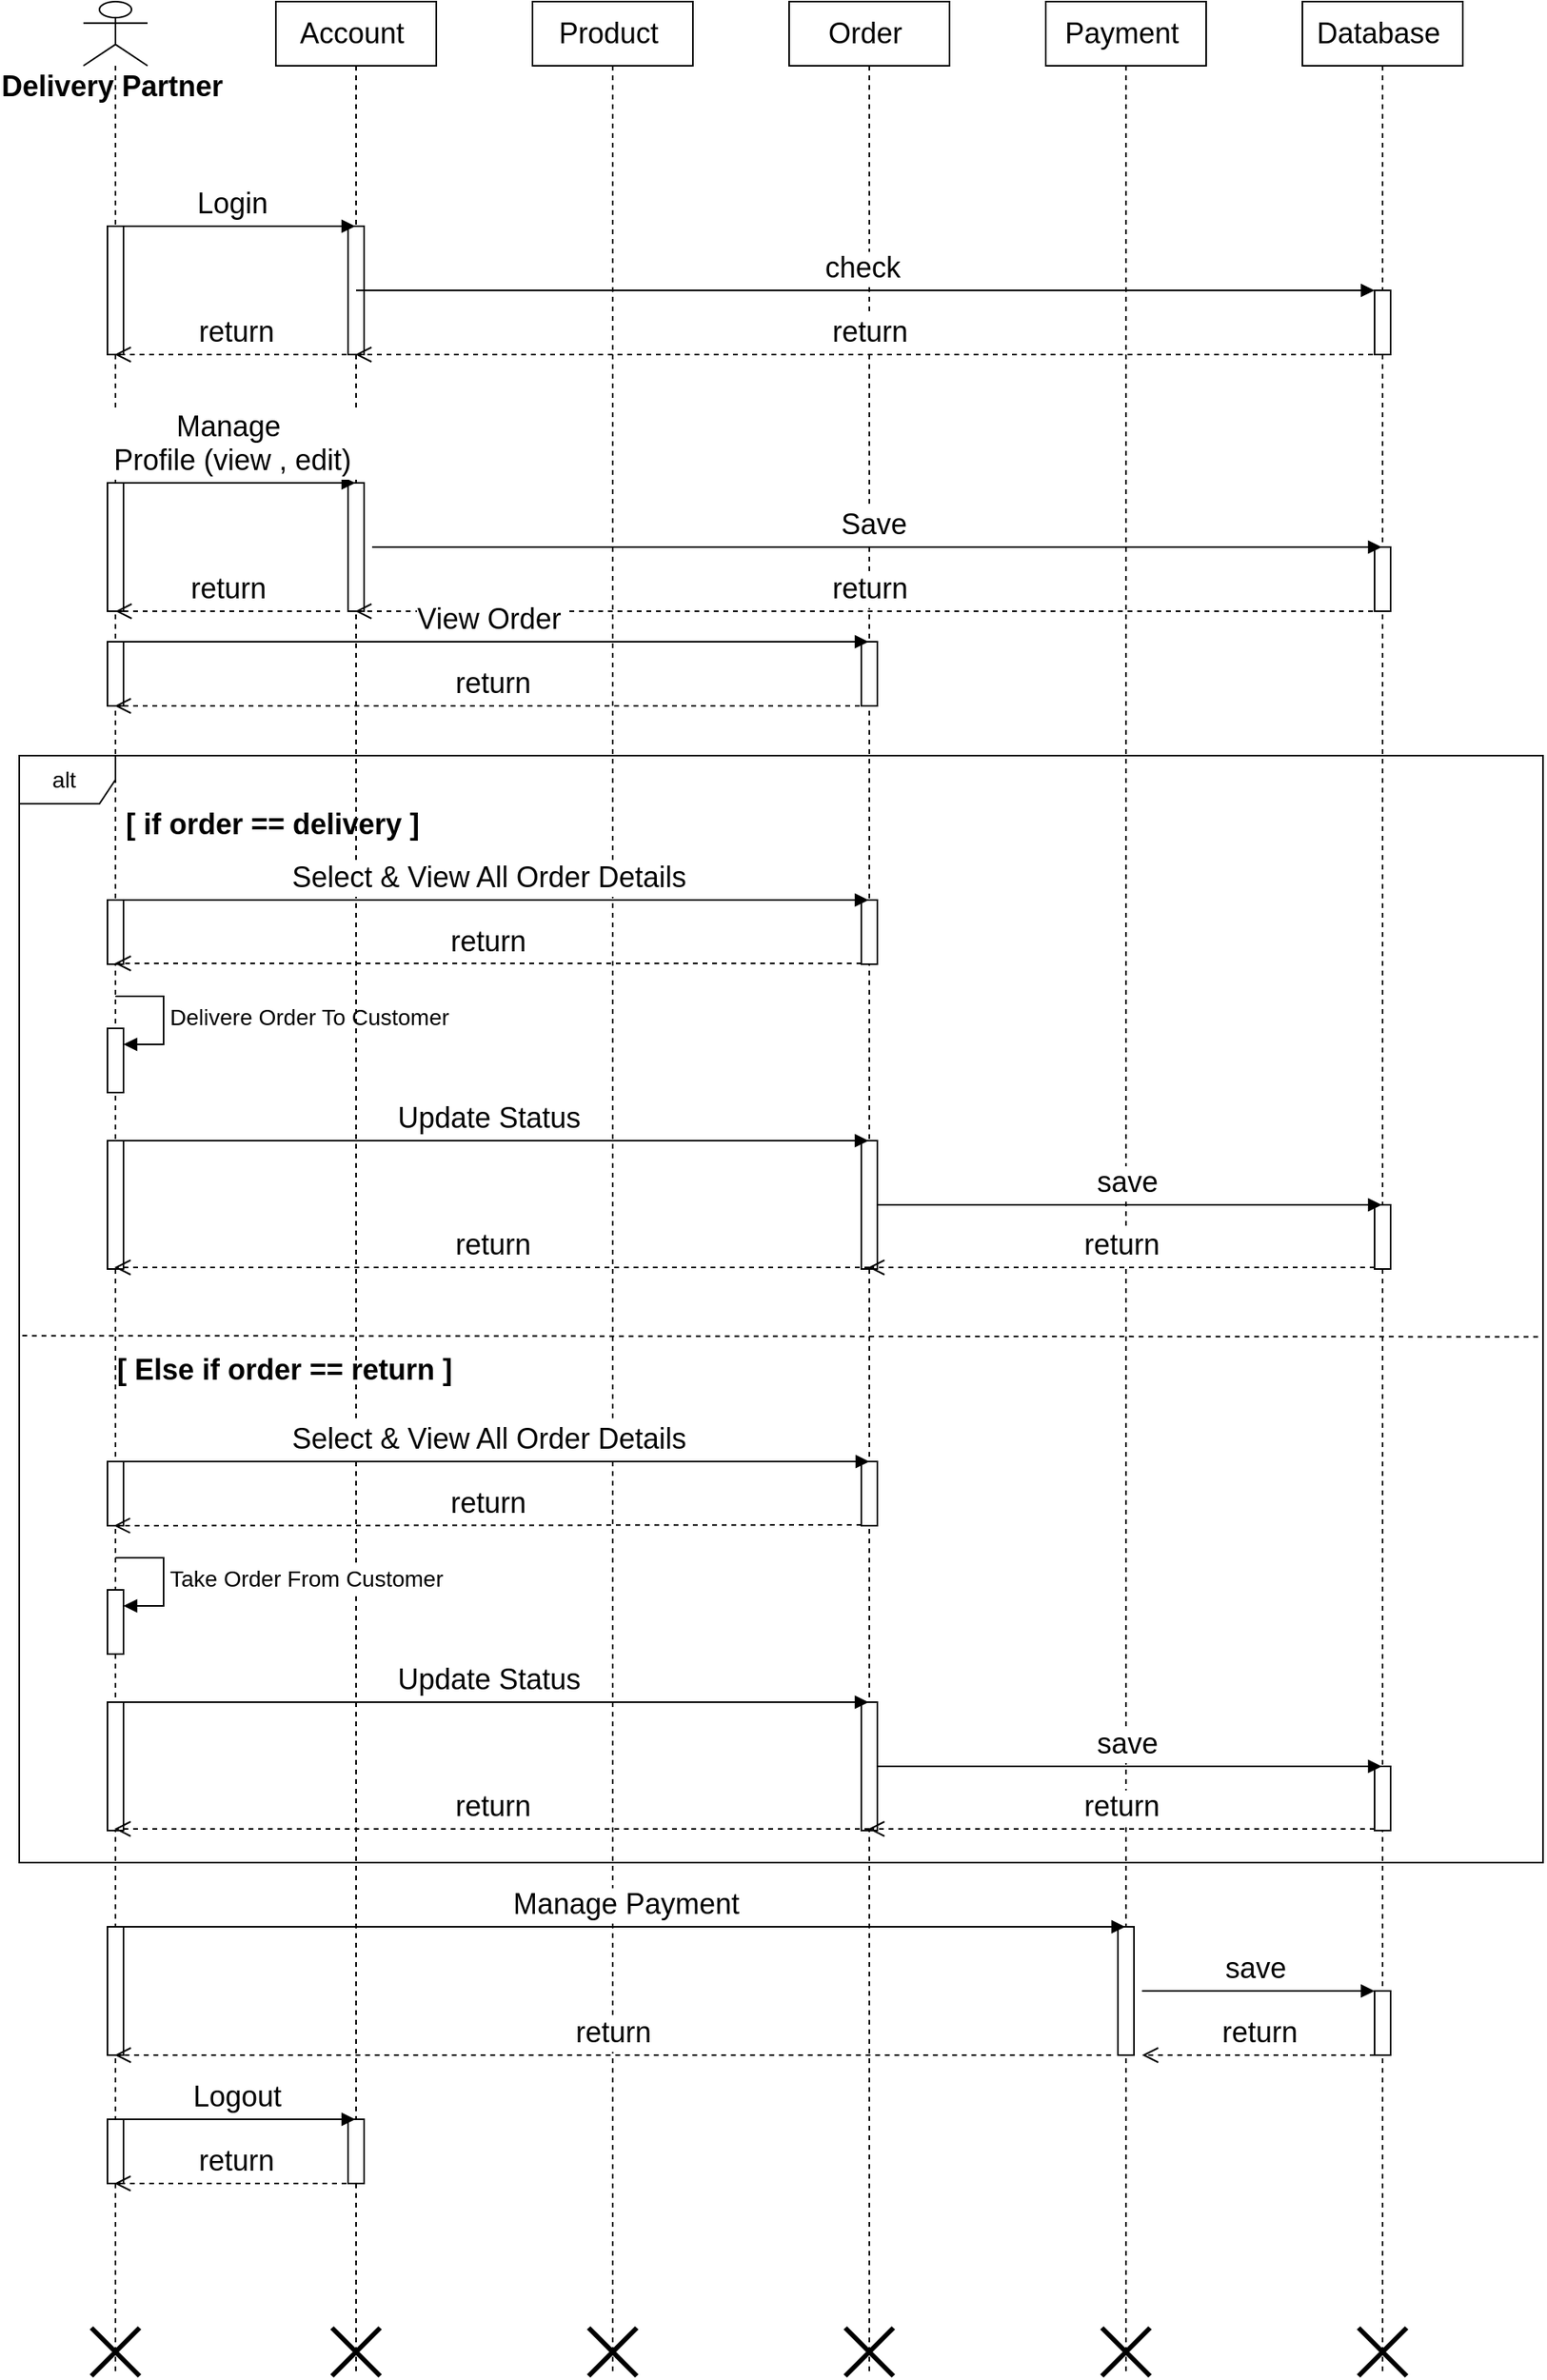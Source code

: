 <mxfile version="24.7.8">
  <diagram name="Page-1" id="2YBvvXClWsGukQMizWep">
    <mxGraphModel dx="940" dy="-635" grid="1" gridSize="10" guides="1" tooltips="1" connect="0" arrows="1" fold="1" page="1" pageScale="1" pageWidth="850" pageHeight="1100" math="0" shadow="0">
      <root>
        <mxCell id="0" />
        <mxCell id="1" parent="0" />
        <mxCell id="amSEo4hXyYTzLOw1Lmv3-1" value="" style="shape=umlLifeline;perimeter=lifelinePerimeter;whiteSpace=wrap;html=1;container=1;dropTarget=0;collapsible=0;recursiveResize=0;outlineConnect=0;portConstraint=eastwest;newEdgeStyle={&quot;curved&quot;:0,&quot;rounded&quot;:0};participant=umlActor;" parent="1" vertex="1">
          <mxGeometry x="200" y="1760" width="40" height="1480" as="geometry" />
        </mxCell>
        <mxCell id="amSEo4hXyYTzLOw1Lmv3-7" value="" style="html=1;points=[[0,0,0,0,5],[0,1,0,0,-5],[1,0,0,0,5],[1,1,0,0,-5]];perimeter=orthogonalPerimeter;outlineConnect=0;targetShapes=umlLifeline;portConstraint=eastwest;newEdgeStyle={&quot;curved&quot;:0,&quot;rounded&quot;:0};" parent="amSEo4hXyYTzLOw1Lmv3-1" vertex="1">
          <mxGeometry x="15" y="140" width="10" height="80" as="geometry" />
        </mxCell>
        <mxCell id="amSEo4hXyYTzLOw1Lmv3-15" value="" style="html=1;points=[[0,0,0,0,5],[0,1,0,0,-5],[1,0,0,0,5],[1,1,0,0,-5]];perimeter=orthogonalPerimeter;outlineConnect=0;targetShapes=umlLifeline;portConstraint=eastwest;newEdgeStyle={&quot;curved&quot;:0,&quot;rounded&quot;:0};" parent="amSEo4hXyYTzLOw1Lmv3-1" vertex="1">
          <mxGeometry x="15" y="300" width="10" height="80" as="geometry" />
        </mxCell>
        <mxCell id="amSEo4hXyYTzLOw1Lmv3-22" value="" style="html=1;points=[[0,0,0,0,5],[0,1,0,0,-5],[1,0,0,0,5],[1,1,0,0,-5]];perimeter=orthogonalPerimeter;outlineConnect=0;targetShapes=umlLifeline;portConstraint=eastwest;newEdgeStyle={&quot;curved&quot;:0,&quot;rounded&quot;:0};" parent="amSEo4hXyYTzLOw1Lmv3-1" vertex="1">
          <mxGeometry x="15" y="399" width="10" height="40" as="geometry" />
        </mxCell>
        <mxCell id="amSEo4hXyYTzLOw1Lmv3-65" value="" style="html=1;points=[[0,0,0,0,5],[0,1,0,0,-5],[1,0,0,0,5],[1,1,0,0,-5]];perimeter=orthogonalPerimeter;outlineConnect=0;targetShapes=umlLifeline;portConstraint=eastwest;newEdgeStyle={&quot;curved&quot;:0,&quot;rounded&quot;:0};" parent="amSEo4hXyYTzLOw1Lmv3-1" vertex="1">
          <mxGeometry x="15" y="1320" width="10" height="40" as="geometry" />
        </mxCell>
        <mxCell id="lRN7ubWciYfzkNExa4QX-1" value="" style="html=1;points=[[0,0,0,0,5],[0,1,0,0,-5],[1,0,0,0,5],[1,1,0,0,-5]];perimeter=orthogonalPerimeter;outlineConnect=0;targetShapes=umlLifeline;portConstraint=eastwest;newEdgeStyle={&quot;curved&quot;:0,&quot;rounded&quot;:0};" parent="amSEo4hXyYTzLOw1Lmv3-1" vertex="1">
          <mxGeometry x="15" y="640" width="10" height="40" as="geometry" />
        </mxCell>
        <mxCell id="lRN7ubWciYfzkNExa4QX-2" value="&lt;font style=&quot;font-size: 14px;&quot;&gt;Delivere Order To Customer&lt;/font&gt;" style="html=1;align=left;spacingLeft=2;endArrow=block;rounded=0;edgeStyle=orthogonalEdgeStyle;curved=0;rounded=0;" parent="amSEo4hXyYTzLOw1Lmv3-1" target="lRN7ubWciYfzkNExa4QX-1" edge="1">
          <mxGeometry relative="1" as="geometry">
            <mxPoint x="20" y="620" as="sourcePoint" />
            <Array as="points">
              <mxPoint x="50" y="650" />
            </Array>
          </mxGeometry>
        </mxCell>
        <mxCell id="lRN7ubWciYfzkNExa4QX-16" value="" style="html=1;points=[[0,0,0,0,5],[0,1,0,0,-5],[1,0,0,0,5],[1,1,0,0,-5]];perimeter=orthogonalPerimeter;outlineConnect=0;targetShapes=umlLifeline;portConstraint=eastwest;newEdgeStyle={&quot;curved&quot;:0,&quot;rounded&quot;:0};" parent="amSEo4hXyYTzLOw1Lmv3-1" vertex="1">
          <mxGeometry x="15" y="1200" width="10" height="80" as="geometry" />
        </mxCell>
        <mxCell id="xbSSwg6umK7tp9owO591-1" value="" style="shape=umlDestroy;whiteSpace=wrap;html=1;strokeWidth=3;targetShapes=umlLifeline;" vertex="1" parent="amSEo4hXyYTzLOw1Lmv3-1">
          <mxGeometry x="5" y="1450" width="30" height="30" as="geometry" />
        </mxCell>
        <mxCell id="amSEo4hXyYTzLOw1Lmv3-2" value="&lt;font style=&quot;font-size: 18px;&quot;&gt;Account&amp;nbsp;&lt;/font&gt;" style="shape=umlLifeline;perimeter=lifelinePerimeter;whiteSpace=wrap;html=1;container=1;dropTarget=0;collapsible=0;recursiveResize=0;outlineConnect=0;portConstraint=eastwest;newEdgeStyle={&quot;curved&quot;:0,&quot;rounded&quot;:0};" parent="1" vertex="1">
          <mxGeometry x="320" y="1760" width="100" height="1480" as="geometry" />
        </mxCell>
        <mxCell id="amSEo4hXyYTzLOw1Lmv3-9" value="" style="html=1;points=[[0,0,0,0,5],[0,1,0,0,-5],[1,0,0,0,5],[1,1,0,0,-5]];perimeter=orthogonalPerimeter;outlineConnect=0;targetShapes=umlLifeline;portConstraint=eastwest;newEdgeStyle={&quot;curved&quot;:0,&quot;rounded&quot;:0};" parent="amSEo4hXyYTzLOw1Lmv3-2" vertex="1">
          <mxGeometry x="45" y="140" width="10" height="80" as="geometry" />
        </mxCell>
        <mxCell id="amSEo4hXyYTzLOw1Lmv3-16" value="" style="html=1;points=[[0,0,0,0,5],[0,1,0,0,-5],[1,0,0,0,5],[1,1,0,0,-5]];perimeter=orthogonalPerimeter;outlineConnect=0;targetShapes=umlLifeline;portConstraint=eastwest;newEdgeStyle={&quot;curved&quot;:0,&quot;rounded&quot;:0};" parent="amSEo4hXyYTzLOw1Lmv3-2" vertex="1">
          <mxGeometry x="45" y="300" width="10" height="80" as="geometry" />
        </mxCell>
        <mxCell id="amSEo4hXyYTzLOw1Lmv3-66" value="" style="html=1;points=[[0,0,0,0,5],[0,1,0,0,-5],[1,0,0,0,5],[1,1,0,0,-5]];perimeter=orthogonalPerimeter;outlineConnect=0;targetShapes=umlLifeline;portConstraint=eastwest;newEdgeStyle={&quot;curved&quot;:0,&quot;rounded&quot;:0};" parent="amSEo4hXyYTzLOw1Lmv3-2" vertex="1">
          <mxGeometry x="45" y="1320" width="10" height="40" as="geometry" />
        </mxCell>
        <mxCell id="xbSSwg6umK7tp9owO591-2" value="" style="shape=umlDestroy;whiteSpace=wrap;html=1;strokeWidth=3;targetShapes=umlLifeline;" vertex="1" parent="amSEo4hXyYTzLOw1Lmv3-2">
          <mxGeometry x="35" y="1450" width="30" height="30" as="geometry" />
        </mxCell>
        <mxCell id="amSEo4hXyYTzLOw1Lmv3-3" value="&lt;font style=&quot;font-size: 18px;&quot;&gt;Product&amp;nbsp;&lt;/font&gt;" style="shape=umlLifeline;perimeter=lifelinePerimeter;whiteSpace=wrap;html=1;container=1;dropTarget=0;collapsible=0;recursiveResize=0;outlineConnect=0;portConstraint=eastwest;newEdgeStyle={&quot;curved&quot;:0,&quot;rounded&quot;:0};" parent="1" vertex="1">
          <mxGeometry x="480" y="1760" width="100" height="1480" as="geometry" />
        </mxCell>
        <mxCell id="xbSSwg6umK7tp9owO591-3" value="" style="shape=umlDestroy;whiteSpace=wrap;html=1;strokeWidth=3;targetShapes=umlLifeline;" vertex="1" parent="amSEo4hXyYTzLOw1Lmv3-3">
          <mxGeometry x="35" y="1450" width="30" height="30" as="geometry" />
        </mxCell>
        <mxCell id="amSEo4hXyYTzLOw1Lmv3-4" value="&lt;font style=&quot;font-size: 18px;&quot;&gt;Order&amp;nbsp;&lt;/font&gt;" style="shape=umlLifeline;perimeter=lifelinePerimeter;whiteSpace=wrap;html=1;container=1;dropTarget=0;collapsible=0;recursiveResize=0;outlineConnect=0;portConstraint=eastwest;newEdgeStyle={&quot;curved&quot;:0,&quot;rounded&quot;:0};" parent="1" vertex="1">
          <mxGeometry x="640" y="1760" width="100" height="1480" as="geometry" />
        </mxCell>
        <mxCell id="amSEo4hXyYTzLOw1Lmv3-23" value="" style="html=1;points=[[0,0,0,0,5],[0,1,0,0,-5],[1,0,0,0,5],[1,1,0,0,-5]];perimeter=orthogonalPerimeter;outlineConnect=0;targetShapes=umlLifeline;portConstraint=eastwest;newEdgeStyle={&quot;curved&quot;:0,&quot;rounded&quot;:0};" parent="amSEo4hXyYTzLOw1Lmv3-4" vertex="1">
          <mxGeometry x="45" y="399" width="10" height="40" as="geometry" />
        </mxCell>
        <mxCell id="xbSSwg6umK7tp9owO591-4" value="" style="shape=umlDestroy;whiteSpace=wrap;html=1;strokeWidth=3;targetShapes=umlLifeline;" vertex="1" parent="amSEo4hXyYTzLOw1Lmv3-4">
          <mxGeometry x="35" y="1450" width="30" height="30" as="geometry" />
        </mxCell>
        <mxCell id="amSEo4hXyYTzLOw1Lmv3-5" value="&lt;font style=&quot;font-size: 18px;&quot;&gt;Payment&amp;nbsp;&lt;/font&gt;" style="shape=umlLifeline;perimeter=lifelinePerimeter;whiteSpace=wrap;html=1;container=1;dropTarget=0;collapsible=0;recursiveResize=0;outlineConnect=0;portConstraint=eastwest;newEdgeStyle={&quot;curved&quot;:0,&quot;rounded&quot;:0};" parent="1" vertex="1">
          <mxGeometry x="800" y="1760" width="100" height="1480" as="geometry" />
        </mxCell>
        <mxCell id="lRN7ubWciYfzkNExa4QX-17" value="" style="html=1;points=[[0,0,0,0,5],[0,1,0,0,-5],[1,0,0,0,5],[1,1,0,0,-5]];perimeter=orthogonalPerimeter;outlineConnect=0;targetShapes=umlLifeline;portConstraint=eastwest;newEdgeStyle={&quot;curved&quot;:0,&quot;rounded&quot;:0};" parent="amSEo4hXyYTzLOw1Lmv3-5" vertex="1">
          <mxGeometry x="45" y="1200" width="10" height="80" as="geometry" />
        </mxCell>
        <mxCell id="xbSSwg6umK7tp9owO591-5" value="" style="shape=umlDestroy;whiteSpace=wrap;html=1;strokeWidth=3;targetShapes=umlLifeline;" vertex="1" parent="amSEo4hXyYTzLOw1Lmv3-5">
          <mxGeometry x="35" y="1450" width="30" height="30" as="geometry" />
        </mxCell>
        <mxCell id="amSEo4hXyYTzLOw1Lmv3-6" value="&lt;font style=&quot;font-size: 18px;&quot;&gt;Database&amp;nbsp;&lt;/font&gt;" style="shape=umlLifeline;perimeter=lifelinePerimeter;whiteSpace=wrap;html=1;container=1;dropTarget=0;collapsible=0;recursiveResize=0;outlineConnect=0;portConstraint=eastwest;newEdgeStyle={&quot;curved&quot;:0,&quot;rounded&quot;:0};" parent="1" vertex="1">
          <mxGeometry x="960" y="1760" width="100" height="1480" as="geometry" />
        </mxCell>
        <mxCell id="amSEo4hXyYTzLOw1Lmv3-12" value="" style="html=1;points=[[0,0,0,0,5],[0,1,0,0,-5],[1,0,0,0,5],[1,1,0,0,-5]];perimeter=orthogonalPerimeter;outlineConnect=0;targetShapes=umlLifeline;portConstraint=eastwest;newEdgeStyle={&quot;curved&quot;:0,&quot;rounded&quot;:0};" parent="amSEo4hXyYTzLOw1Lmv3-6" vertex="1">
          <mxGeometry x="45" y="180" width="10" height="40" as="geometry" />
        </mxCell>
        <mxCell id="amSEo4hXyYTzLOw1Lmv3-18" value="" style="html=1;points=[[0,0,0,0,5],[0,1,0,0,-5],[1,0,0,0,5],[1,1,0,0,-5]];perimeter=orthogonalPerimeter;outlineConnect=0;targetShapes=umlLifeline;portConstraint=eastwest;newEdgeStyle={&quot;curved&quot;:0,&quot;rounded&quot;:0};" parent="amSEo4hXyYTzLOw1Lmv3-6" vertex="1">
          <mxGeometry x="45" y="340" width="10" height="40" as="geometry" />
        </mxCell>
        <mxCell id="lRN7ubWciYfzkNExa4QX-19" value="" style="html=1;points=[[0,0,0,0,5],[0,1,0,0,-5],[1,0,0,0,5],[1,1,0,0,-5]];perimeter=orthogonalPerimeter;outlineConnect=0;targetShapes=umlLifeline;portConstraint=eastwest;newEdgeStyle={&quot;curved&quot;:0,&quot;rounded&quot;:0};" parent="amSEo4hXyYTzLOw1Lmv3-6" vertex="1">
          <mxGeometry x="45" y="1240" width="10" height="40" as="geometry" />
        </mxCell>
        <mxCell id="xbSSwg6umK7tp9owO591-6" value="" style="shape=umlDestroy;whiteSpace=wrap;html=1;strokeWidth=3;targetShapes=umlLifeline;" vertex="1" parent="amSEo4hXyYTzLOw1Lmv3-6">
          <mxGeometry x="35" y="1450" width="30" height="30" as="geometry" />
        </mxCell>
        <mxCell id="amSEo4hXyYTzLOw1Lmv3-8" value="&lt;font style=&quot;font-size: 18px;&quot;&gt;Delivery Partner&amp;nbsp;&lt;/font&gt;" style="text;align=center;fontStyle=1;verticalAlign=middle;spacingLeft=3;spacingRight=3;strokeColor=none;rotatable=0;points=[[0,0.5],[1,0.5]];portConstraint=eastwest;html=1;" parent="1" vertex="1">
          <mxGeometry x="180" y="1800" width="80" height="26" as="geometry" />
        </mxCell>
        <mxCell id="amSEo4hXyYTzLOw1Lmv3-10" value="&lt;font style=&quot;font-size: 18px;&quot;&gt;Login&amp;nbsp;&lt;/font&gt;" style="html=1;verticalAlign=bottom;endArrow=block;curved=0;rounded=0;" parent="1" edge="1">
          <mxGeometry width="80" relative="1" as="geometry">
            <mxPoint x="220" y="1900" as="sourcePoint" />
            <mxPoint x="369.5" y="1900" as="targetPoint" />
          </mxGeometry>
        </mxCell>
        <mxCell id="amSEo4hXyYTzLOw1Lmv3-11" value="&lt;font style=&quot;font-size: 18px;&quot;&gt;check&amp;nbsp;&lt;/font&gt;" style="html=1;verticalAlign=bottom;endArrow=block;curved=0;rounded=0;" parent="1" target="amSEo4hXyYTzLOw1Lmv3-12" edge="1">
          <mxGeometry width="80" relative="1" as="geometry">
            <mxPoint x="370" y="1940" as="sourcePoint" />
            <mxPoint x="450" y="1940" as="targetPoint" />
          </mxGeometry>
        </mxCell>
        <mxCell id="amSEo4hXyYTzLOw1Lmv3-13" value="&lt;font style=&quot;font-size: 18px;&quot;&gt;return&lt;/font&gt;" style="html=1;verticalAlign=bottom;endArrow=open;dashed=1;endSize=8;curved=0;rounded=0;" parent="1" edge="1">
          <mxGeometry relative="1" as="geometry">
            <mxPoint x="1010" y="1980" as="sourcePoint" />
            <mxPoint x="369.5" y="1980" as="targetPoint" />
          </mxGeometry>
        </mxCell>
        <mxCell id="amSEo4hXyYTzLOw1Lmv3-14" value="&lt;font style=&quot;font-size: 18px;&quot;&gt;return&lt;/font&gt;" style="html=1;verticalAlign=bottom;endArrow=open;dashed=1;endSize=8;curved=0;rounded=0;" parent="1" edge="1">
          <mxGeometry relative="1" as="geometry">
            <mxPoint x="370" y="1980" as="sourcePoint" />
            <mxPoint x="219.5" y="1980" as="targetPoint" />
          </mxGeometry>
        </mxCell>
        <mxCell id="amSEo4hXyYTzLOw1Lmv3-19" value="&lt;font style=&quot;font-size: 18px;&quot;&gt;Save&amp;nbsp;&lt;/font&gt;" style="html=1;verticalAlign=bottom;endArrow=block;curved=0;rounded=0;" parent="1" edge="1">
          <mxGeometry width="80" relative="1" as="geometry">
            <mxPoint x="380" y="2100" as="sourcePoint" />
            <mxPoint x="1009.5" y="2100" as="targetPoint" />
          </mxGeometry>
        </mxCell>
        <mxCell id="amSEo4hXyYTzLOw1Lmv3-17" value="&lt;font style=&quot;font-size: 18px;&quot;&gt;Manage&amp;nbsp;&amp;nbsp;&lt;/font&gt;&lt;div&gt;&lt;font style=&quot;font-size: 18px;&quot;&gt;Profile (view , edit)&amp;nbsp;&lt;/font&gt;&lt;/div&gt;" style="html=1;verticalAlign=bottom;endArrow=block;curved=0;rounded=0;" parent="1" edge="1">
          <mxGeometry width="80" relative="1" as="geometry">
            <mxPoint x="220" y="2060" as="sourcePoint" />
            <mxPoint x="369.5" y="2060" as="targetPoint" />
          </mxGeometry>
        </mxCell>
        <mxCell id="amSEo4hXyYTzLOw1Lmv3-20" value="&lt;font style=&quot;font-size: 18px;&quot;&gt;return&lt;/font&gt;" style="html=1;verticalAlign=bottom;endArrow=open;dashed=1;endSize=8;curved=0;rounded=0;" parent="1" edge="1">
          <mxGeometry relative="1" as="geometry">
            <mxPoint x="1010" y="2140" as="sourcePoint" />
            <mxPoint x="369.5" y="2140" as="targetPoint" />
          </mxGeometry>
        </mxCell>
        <mxCell id="amSEo4hXyYTzLOw1Lmv3-21" value="&lt;font style=&quot;font-size: 18px;&quot;&gt;return&lt;/font&gt;" style="html=1;verticalAlign=bottom;endArrow=open;dashed=1;endSize=8;curved=0;rounded=0;" parent="1" edge="1">
          <mxGeometry relative="1" as="geometry">
            <mxPoint x="360" y="2140" as="sourcePoint" />
            <mxPoint x="220" y="2140" as="targetPoint" />
          </mxGeometry>
        </mxCell>
        <mxCell id="amSEo4hXyYTzLOw1Lmv3-24" value="&lt;font style=&quot;font-size: 18px;&quot;&gt;View Order&amp;nbsp;&lt;/font&gt;" style="html=1;verticalAlign=bottom;endArrow=block;curved=0;rounded=0;" parent="1" edge="1">
          <mxGeometry width="80" relative="1" as="geometry">
            <mxPoint x="220" y="2159" as="sourcePoint" />
            <mxPoint x="689.5" y="2159" as="targetPoint" />
          </mxGeometry>
        </mxCell>
        <mxCell id="amSEo4hXyYTzLOw1Lmv3-25" value="&lt;font style=&quot;font-size: 18px;&quot;&gt;return&lt;/font&gt;" style="html=1;verticalAlign=bottom;endArrow=open;dashed=1;endSize=8;curved=0;rounded=0;" parent="1" edge="1">
          <mxGeometry relative="1" as="geometry">
            <mxPoint x="690" y="2199" as="sourcePoint" />
            <mxPoint x="219.5" y="2199" as="targetPoint" />
          </mxGeometry>
        </mxCell>
        <mxCell id="amSEo4hXyYTzLOw1Lmv3-26" value="&lt;font style=&quot;font-size: 14px;&quot;&gt;alt&amp;nbsp;&lt;/font&gt;" style="shape=umlFrame;whiteSpace=wrap;html=1;pointerEvents=0;" parent="1" vertex="1">
          <mxGeometry x="160" y="2230" width="950" height="690" as="geometry" />
        </mxCell>
        <mxCell id="amSEo4hXyYTzLOw1Lmv3-27" value="&lt;font style=&quot;font-size: 18px;&quot;&gt;[ if order == delivery ]&amp;nbsp;&lt;/font&gt;" style="text;align=center;fontStyle=1;verticalAlign=middle;spacingLeft=3;spacingRight=3;strokeColor=none;rotatable=0;points=[[0,0.5],[1,0.5]];portConstraint=eastwest;html=1;" parent="1" vertex="1">
          <mxGeometry x="280" y="2260" width="80" height="26" as="geometry" />
        </mxCell>
        <mxCell id="amSEo4hXyYTzLOw1Lmv3-28" value="" style="html=1;points=[[0,0,0,0,5],[0,1,0,0,-5],[1,0,0,0,5],[1,1,0,0,-5]];perimeter=orthogonalPerimeter;outlineConnect=0;targetShapes=umlLifeline;portConstraint=eastwest;newEdgeStyle={&quot;curved&quot;:0,&quot;rounded&quot;:0};" parent="1" vertex="1">
          <mxGeometry x="215" y="2320" width="10" height="40" as="geometry" />
        </mxCell>
        <mxCell id="amSEo4hXyYTzLOw1Lmv3-29" value="" style="html=1;points=[[0,0,0,0,5],[0,1,0,0,-5],[1,0,0,0,5],[1,1,0,0,-5]];perimeter=orthogonalPerimeter;outlineConnect=0;targetShapes=umlLifeline;portConstraint=eastwest;newEdgeStyle={&quot;curved&quot;:0,&quot;rounded&quot;:0};" parent="1" vertex="1">
          <mxGeometry x="685" y="2320" width="10" height="40" as="geometry" />
        </mxCell>
        <mxCell id="amSEo4hXyYTzLOw1Lmv3-30" value="&lt;font style=&quot;font-size: 18px;&quot;&gt;Select &amp;amp; View All Order Details&amp;nbsp;&lt;/font&gt;" style="html=1;verticalAlign=bottom;endArrow=block;curved=0;rounded=0;" parent="1" edge="1">
          <mxGeometry width="80" relative="1" as="geometry">
            <mxPoint x="220" y="2320" as="sourcePoint" />
            <mxPoint x="689.5" y="2320" as="targetPoint" />
          </mxGeometry>
        </mxCell>
        <mxCell id="amSEo4hXyYTzLOw1Lmv3-31" value="&lt;font style=&quot;font-size: 18px;&quot;&gt;return&lt;/font&gt;" style="html=1;verticalAlign=bottom;endArrow=open;dashed=1;endSize=8;curved=0;rounded=0;" parent="1" edge="1">
          <mxGeometry relative="1" as="geometry">
            <mxPoint x="685" y="2359.5" as="sourcePoint" />
            <mxPoint x="219.5" y="2359.5" as="targetPoint" />
          </mxGeometry>
        </mxCell>
        <mxCell id="amSEo4hXyYTzLOw1Lmv3-45" value="" style="html=1;points=[[0,0,0,0,5],[0,1,0,0,-5],[1,0,0,0,5],[1,1,0,0,-5]];perimeter=orthogonalPerimeter;outlineConnect=0;targetShapes=umlLifeline;portConstraint=eastwest;newEdgeStyle={&quot;curved&quot;:0,&quot;rounded&quot;:0};" parent="1" vertex="1">
          <mxGeometry x="215" y="2470" width="10" height="80" as="geometry" />
        </mxCell>
        <mxCell id="amSEo4hXyYTzLOw1Lmv3-46" value="" style="html=1;points=[[0,0,0,0,5],[0,1,0,0,-5],[1,0,0,0,5],[1,1,0,0,-5]];perimeter=orthogonalPerimeter;outlineConnect=0;targetShapes=umlLifeline;portConstraint=eastwest;newEdgeStyle={&quot;curved&quot;:0,&quot;rounded&quot;:0};" parent="1" vertex="1">
          <mxGeometry x="685" y="2470" width="10" height="80" as="geometry" />
        </mxCell>
        <mxCell id="amSEo4hXyYTzLOw1Lmv3-47" value="&lt;font style=&quot;font-size: 18px;&quot;&gt;Update Status&amp;nbsp;&lt;/font&gt;" style="html=1;verticalAlign=bottom;endArrow=block;curved=0;rounded=0;" parent="1" edge="1">
          <mxGeometry width="80" relative="1" as="geometry">
            <mxPoint x="220" y="2470" as="sourcePoint" />
            <mxPoint x="689.5" y="2470" as="targetPoint" />
          </mxGeometry>
        </mxCell>
        <mxCell id="amSEo4hXyYTzLOw1Lmv3-48" value="" style="html=1;points=[[0,0,0,0,5],[0,1,0,0,-5],[1,0,0,0,5],[1,1,0,0,-5]];perimeter=orthogonalPerimeter;outlineConnect=0;targetShapes=umlLifeline;portConstraint=eastwest;newEdgeStyle={&quot;curved&quot;:0,&quot;rounded&quot;:0};" parent="1" vertex="1">
          <mxGeometry x="1005" y="2510" width="10" height="40" as="geometry" />
        </mxCell>
        <mxCell id="amSEo4hXyYTzLOw1Lmv3-49" value="&lt;font style=&quot;font-size: 18px;&quot;&gt;save&amp;nbsp;&lt;/font&gt;" style="html=1;verticalAlign=bottom;endArrow=block;curved=0;rounded=0;" parent="1" edge="1">
          <mxGeometry width="80" relative="1" as="geometry">
            <mxPoint x="695" y="2510" as="sourcePoint" />
            <mxPoint x="1009.5" y="2510" as="targetPoint" />
          </mxGeometry>
        </mxCell>
        <mxCell id="amSEo4hXyYTzLOw1Lmv3-50" value="&lt;font style=&quot;font-size: 18px;&quot;&gt;return&lt;/font&gt;" style="html=1;verticalAlign=bottom;endArrow=open;dashed=1;endSize=8;curved=0;rounded=0;" parent="1" edge="1">
          <mxGeometry relative="1" as="geometry">
            <mxPoint x="1005" y="2549" as="sourcePoint" />
            <mxPoint x="689.324" y="2549" as="targetPoint" />
          </mxGeometry>
        </mxCell>
        <mxCell id="amSEo4hXyYTzLOw1Lmv3-51" value="&lt;font style=&quot;font-size: 18px;&quot;&gt;return&lt;/font&gt;" style="html=1;verticalAlign=bottom;endArrow=open;dashed=1;endSize=8;curved=0;rounded=0;" parent="1" edge="1">
          <mxGeometry relative="1" as="geometry">
            <mxPoint x="690" y="2549" as="sourcePoint" />
            <mxPoint x="219.324" y="2549" as="targetPoint" />
          </mxGeometry>
        </mxCell>
        <mxCell id="amSEo4hXyYTzLOw1Lmv3-52" value="&lt;font style=&quot;font-size: 18px;&quot;&gt;[ Else if order == return ]&amp;nbsp;&amp;nbsp;&lt;/font&gt;" style="text;align=center;fontStyle=1;verticalAlign=middle;spacingLeft=3;spacingRight=3;strokeColor=none;rotatable=0;points=[[0,0.5],[1,0.5]];portConstraint=eastwest;html=1;" parent="1" vertex="1">
          <mxGeometry x="290" y="2600" width="80" height="26" as="geometry" />
        </mxCell>
        <mxCell id="amSEo4hXyYTzLOw1Lmv3-67" value="&lt;font style=&quot;font-size: 18px;&quot;&gt;Logout&amp;nbsp;&lt;/font&gt;" style="html=1;verticalAlign=bottom;endArrow=block;curved=0;rounded=0;" parent="1" edge="1">
          <mxGeometry width="80" relative="1" as="geometry">
            <mxPoint x="225" y="3080" as="sourcePoint" />
            <mxPoint x="369.5" y="3080" as="targetPoint" />
          </mxGeometry>
        </mxCell>
        <mxCell id="amSEo4hXyYTzLOw1Lmv3-68" value="&lt;font style=&quot;font-size: 18px;&quot;&gt;return&lt;/font&gt;" style="html=1;verticalAlign=bottom;endArrow=open;dashed=1;endSize=8;curved=0;rounded=0;" parent="1" edge="1">
          <mxGeometry relative="1" as="geometry">
            <mxPoint x="370" y="3120" as="sourcePoint" />
            <mxPoint x="219.324" y="3120" as="targetPoint" />
          </mxGeometry>
        </mxCell>
        <mxCell id="lRN7ubWciYfzkNExa4QX-3" value="" style="html=1;points=[[0,0,0,0,5],[0,1,0,0,-5],[1,0,0,0,5],[1,1,0,0,-5]];perimeter=orthogonalPerimeter;outlineConnect=0;targetShapes=umlLifeline;portConstraint=eastwest;newEdgeStyle={&quot;curved&quot;:0,&quot;rounded&quot;:0};" parent="1" vertex="1">
          <mxGeometry x="215" y="2750" width="10" height="40" as="geometry" />
        </mxCell>
        <mxCell id="lRN7ubWciYfzkNExa4QX-4" value="&lt;font style=&quot;font-size: 14px;&quot;&gt;Take Order From Customer&lt;/font&gt;" style="html=1;align=left;spacingLeft=2;endArrow=block;rounded=0;edgeStyle=orthogonalEdgeStyle;curved=0;rounded=0;" parent="1" target="lRN7ubWciYfzkNExa4QX-3" edge="1">
          <mxGeometry relative="1" as="geometry">
            <mxPoint x="220" y="2730" as="sourcePoint" />
            <Array as="points">
              <mxPoint x="250" y="2760" />
            </Array>
          </mxGeometry>
        </mxCell>
        <mxCell id="lRN7ubWciYfzkNExa4QX-5" value="" style="html=1;points=[[0,0,0,0,5],[0,1,0,0,-5],[1,0,0,0,5],[1,1,0,0,-5]];perimeter=orthogonalPerimeter;outlineConnect=0;targetShapes=umlLifeline;portConstraint=eastwest;newEdgeStyle={&quot;curved&quot;:0,&quot;rounded&quot;:0};" parent="1" vertex="1">
          <mxGeometry x="215" y="2670" width="10" height="40" as="geometry" />
        </mxCell>
        <mxCell id="lRN7ubWciYfzkNExa4QX-6" value="" style="html=1;points=[[0,0,0,0,5],[0,1,0,0,-5],[1,0,0,0,5],[1,1,0,0,-5]];perimeter=orthogonalPerimeter;outlineConnect=0;targetShapes=umlLifeline;portConstraint=eastwest;newEdgeStyle={&quot;curved&quot;:0,&quot;rounded&quot;:0};" parent="1" vertex="1">
          <mxGeometry x="685" y="2670" width="10" height="40" as="geometry" />
        </mxCell>
        <mxCell id="lRN7ubWciYfzkNExa4QX-7" value="&lt;font style=&quot;font-size: 18px;&quot;&gt;Select &amp;amp; View All Order Details&amp;nbsp;&lt;/font&gt;" style="html=1;verticalAlign=bottom;endArrow=block;curved=0;rounded=0;" parent="1" edge="1">
          <mxGeometry width="80" relative="1" as="geometry">
            <mxPoint x="220" y="2670" as="sourcePoint" />
            <mxPoint x="690" y="2670" as="targetPoint" />
          </mxGeometry>
        </mxCell>
        <mxCell id="lRN7ubWciYfzkNExa4QX-8" value="&lt;font style=&quot;font-size: 18px;&quot;&gt;return&lt;/font&gt;" style="html=1;verticalAlign=bottom;endArrow=open;dashed=1;endSize=8;curved=0;rounded=0;" parent="1" edge="1">
          <mxGeometry relative="1" as="geometry">
            <mxPoint x="685" y="2709.5" as="sourcePoint" />
            <mxPoint x="219" y="2710" as="targetPoint" />
          </mxGeometry>
        </mxCell>
        <mxCell id="lRN7ubWciYfzkNExa4QX-9" value="" style="html=1;points=[[0,0,0,0,5],[0,1,0,0,-5],[1,0,0,0,5],[1,1,0,0,-5]];perimeter=orthogonalPerimeter;outlineConnect=0;targetShapes=umlLifeline;portConstraint=eastwest;newEdgeStyle={&quot;curved&quot;:0,&quot;rounded&quot;:0};" parent="1" vertex="1">
          <mxGeometry x="215" y="2820" width="10" height="80" as="geometry" />
        </mxCell>
        <mxCell id="lRN7ubWciYfzkNExa4QX-10" value="" style="html=1;points=[[0,0,0,0,5],[0,1,0,0,-5],[1,0,0,0,5],[1,1,0,0,-5]];perimeter=orthogonalPerimeter;outlineConnect=0;targetShapes=umlLifeline;portConstraint=eastwest;newEdgeStyle={&quot;curved&quot;:0,&quot;rounded&quot;:0};" parent="1" vertex="1">
          <mxGeometry x="685" y="2820" width="10" height="80" as="geometry" />
        </mxCell>
        <mxCell id="lRN7ubWciYfzkNExa4QX-11" value="&lt;font style=&quot;font-size: 18px;&quot;&gt;Update Status&amp;nbsp;&lt;/font&gt;" style="html=1;verticalAlign=bottom;endArrow=block;curved=0;rounded=0;" parent="1" edge="1">
          <mxGeometry width="80" relative="1" as="geometry">
            <mxPoint x="220" y="2820" as="sourcePoint" />
            <mxPoint x="689.5" y="2820" as="targetPoint" />
          </mxGeometry>
        </mxCell>
        <mxCell id="lRN7ubWciYfzkNExa4QX-12" value="" style="html=1;points=[[0,0,0,0,5],[0,1,0,0,-5],[1,0,0,0,5],[1,1,0,0,-5]];perimeter=orthogonalPerimeter;outlineConnect=0;targetShapes=umlLifeline;portConstraint=eastwest;newEdgeStyle={&quot;curved&quot;:0,&quot;rounded&quot;:0};" parent="1" vertex="1">
          <mxGeometry x="1005" y="2860" width="10" height="40" as="geometry" />
        </mxCell>
        <mxCell id="lRN7ubWciYfzkNExa4QX-13" value="&lt;font style=&quot;font-size: 18px;&quot;&gt;save&amp;nbsp;&lt;/font&gt;" style="html=1;verticalAlign=bottom;endArrow=block;curved=0;rounded=0;" parent="1" edge="1">
          <mxGeometry width="80" relative="1" as="geometry">
            <mxPoint x="695" y="2860" as="sourcePoint" />
            <mxPoint x="1009.5" y="2860" as="targetPoint" />
          </mxGeometry>
        </mxCell>
        <mxCell id="lRN7ubWciYfzkNExa4QX-14" value="&lt;font style=&quot;font-size: 18px;&quot;&gt;return&lt;/font&gt;" style="html=1;verticalAlign=bottom;endArrow=open;dashed=1;endSize=8;curved=0;rounded=0;" parent="1" edge="1">
          <mxGeometry relative="1" as="geometry">
            <mxPoint x="1005" y="2899" as="sourcePoint" />
            <mxPoint x="689.324" y="2899" as="targetPoint" />
          </mxGeometry>
        </mxCell>
        <mxCell id="lRN7ubWciYfzkNExa4QX-15" value="&lt;font style=&quot;font-size: 18px;&quot;&gt;return&lt;/font&gt;" style="html=1;verticalAlign=bottom;endArrow=open;dashed=1;endSize=8;curved=0;rounded=0;" parent="1" edge="1">
          <mxGeometry relative="1" as="geometry">
            <mxPoint x="690" y="2899" as="sourcePoint" />
            <mxPoint x="219.324" y="2899" as="targetPoint" />
          </mxGeometry>
        </mxCell>
        <mxCell id="lRN7ubWciYfzkNExa4QX-18" value="&lt;font style=&quot;font-size: 18px;&quot;&gt;Manage Payment&lt;/font&gt;" style="html=1;verticalAlign=bottom;endArrow=block;curved=0;rounded=0;" parent="1" edge="1">
          <mxGeometry width="80" relative="1" as="geometry">
            <mxPoint x="225" y="2960" as="sourcePoint" />
            <mxPoint x="849.5" y="2960" as="targetPoint" />
          </mxGeometry>
        </mxCell>
        <mxCell id="lRN7ubWciYfzkNExa4QX-20" value="&lt;font style=&quot;font-size: 18px;&quot;&gt;save&amp;nbsp;&lt;/font&gt;" style="html=1;verticalAlign=bottom;endArrow=block;curved=0;rounded=0;" parent="1" edge="1">
          <mxGeometry width="80" relative="1" as="geometry">
            <mxPoint x="860" y="3000" as="sourcePoint" />
            <mxPoint x="1005" y="3000" as="targetPoint" />
          </mxGeometry>
        </mxCell>
        <mxCell id="lRN7ubWciYfzkNExa4QX-21" value="&lt;font style=&quot;font-size: 18px;&quot;&gt;return&lt;/font&gt;" style="html=1;verticalAlign=bottom;endArrow=open;dashed=1;endSize=8;curved=0;rounded=0;" parent="1" edge="1">
          <mxGeometry relative="1" as="geometry">
            <mxPoint x="1005" y="3040" as="sourcePoint" />
            <mxPoint x="860" y="3040" as="targetPoint" />
          </mxGeometry>
        </mxCell>
        <mxCell id="lRN7ubWciYfzkNExa4QX-22" value="&lt;font style=&quot;font-size: 18px;&quot;&gt;return&lt;/font&gt;" style="html=1;verticalAlign=bottom;endArrow=open;dashed=1;endSize=8;curved=0;rounded=0;" parent="1" edge="1">
          <mxGeometry relative="1" as="geometry">
            <mxPoint x="840.68" y="3040" as="sourcePoint" />
            <mxPoint x="219.5" y="3040" as="targetPoint" />
          </mxGeometry>
        </mxCell>
        <mxCell id="RMj0rFa2I7P7Sg7KWf0m-1" value="" style="endArrow=none;dashed=1;html=1;rounded=0;exitX=0.002;exitY=0.524;exitDx=0;exitDy=0;exitPerimeter=0;entryX=1;entryY=0.525;entryDx=0;entryDy=0;entryPerimeter=0;" parent="1" source="amSEo4hXyYTzLOw1Lmv3-26" target="amSEo4hXyYTzLOw1Lmv3-26" edge="1">
          <mxGeometry width="50" height="50" relative="1" as="geometry">
            <mxPoint x="620" y="2570" as="sourcePoint" />
            <mxPoint x="670" y="2520" as="targetPoint" />
          </mxGeometry>
        </mxCell>
      </root>
    </mxGraphModel>
  </diagram>
</mxfile>
